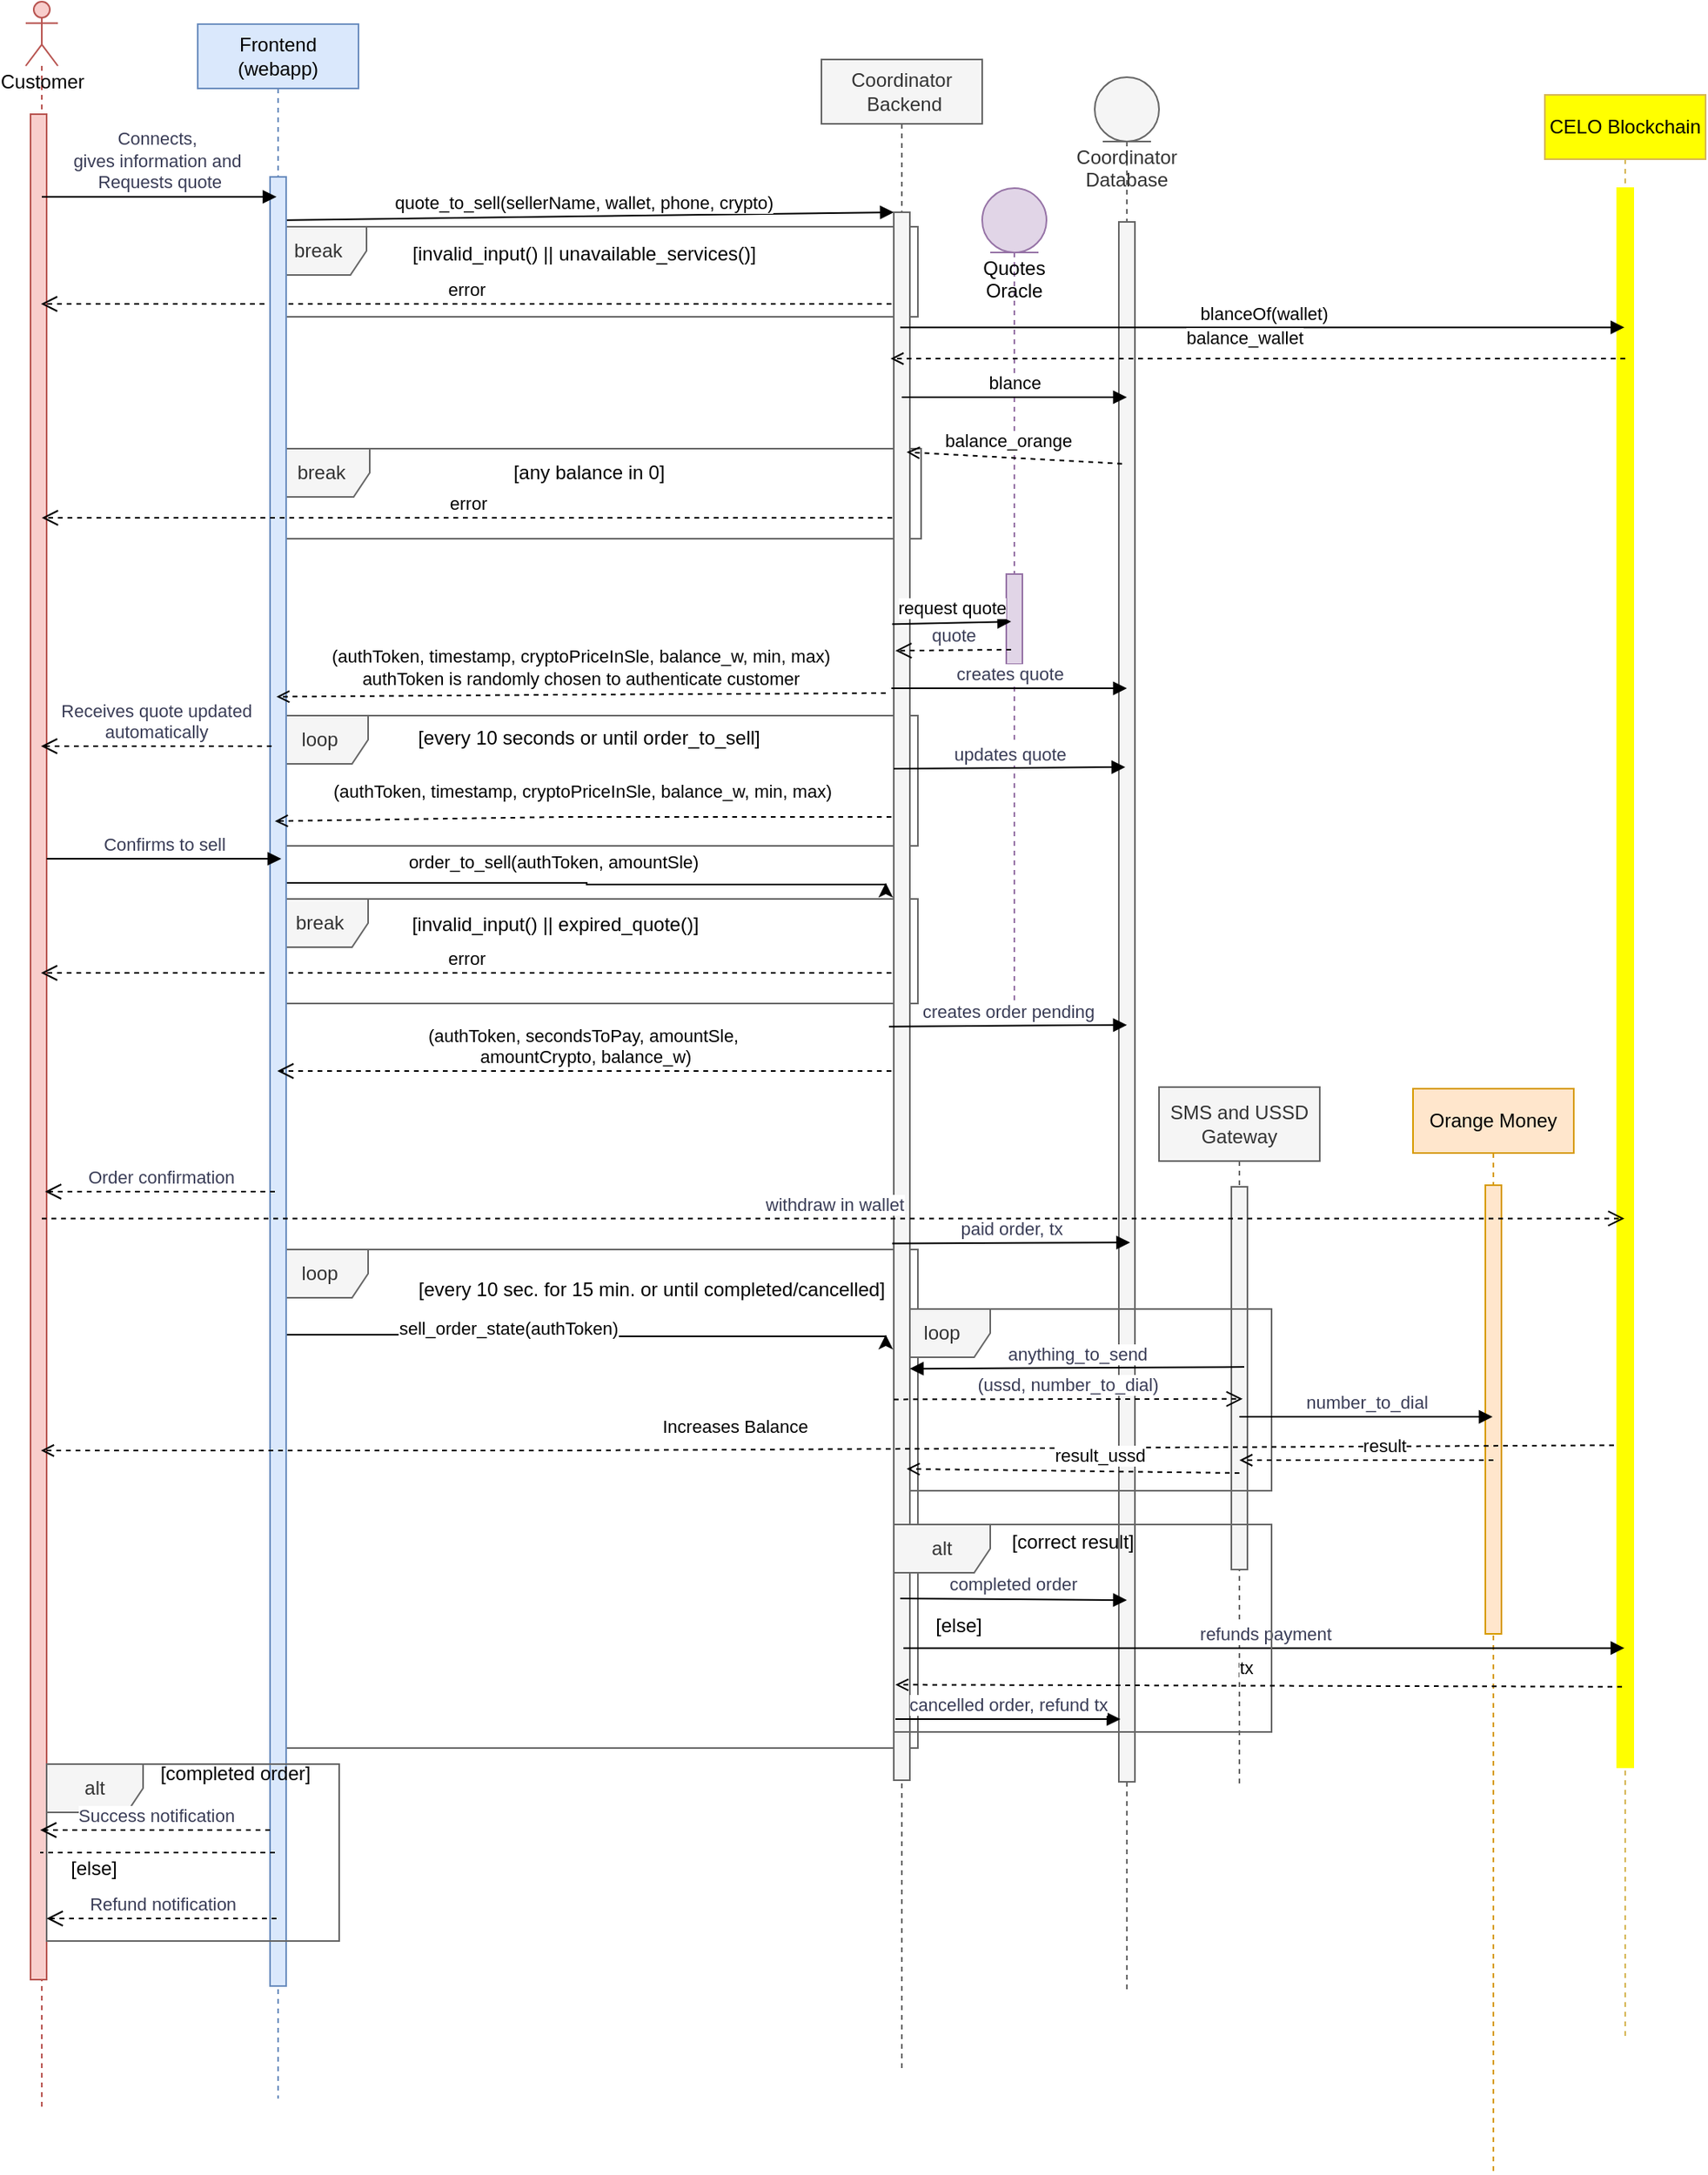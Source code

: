 <mxfile version="28.1.2" pages="2">
  <diagram id="i7KtP-Vs8fw_sYRqWalm" name="Sequence diagram">
    <mxGraphModel dx="1825" dy="481" grid="1" gridSize="10" guides="1" tooltips="1" connect="1" arrows="1" fold="1" page="1" pageScale="1" pageWidth="1019" pageHeight="1320" math="0" shadow="0">
      <root>
        <mxCell id="0" />
        <mxCell id="1" parent="0" />
        <mxCell id="Dho1GyfbxvI-o1wHC3XA-4" value="break" style="shape=umlFrame;whiteSpace=wrap;html=1;fillColor=#f5f5f5;fontColor=#333333;strokeColor=#666666;" parent="1" vertex="1">
          <mxGeometry x="49" y="322" width="403" height="56" as="geometry" />
        </mxCell>
        <mxCell id="8bThlSXCyF3LeVkJ6j3G-3" value="break" style="shape=umlFrame;whiteSpace=wrap;html=1;fillColor=#f5f5f5;fontColor=#333333;strokeColor=#666666;" parent="1" vertex="1">
          <mxGeometry x="47" y="184" width="403" height="56" as="geometry" />
        </mxCell>
        <mxCell id="xNIwFuJ07ks_hvb9G1if-1" value="loop" style="shape=umlFrame;whiteSpace=wrap;html=1;fillColor=#f5f5f5;fontColor=#333333;strokeColor=#666666;" parent="1" vertex="1">
          <mxGeometry x="48" y="488" width="402" height="81" as="geometry" />
        </mxCell>
        <mxCell id="6EDUwjQPCJesiiat3vyz-12" value="break" style="shape=umlFrame;whiteSpace=wrap;html=1;fillColor=#f5f5f5;fontColor=#333333;strokeColor=#666666;" parent="1" vertex="1">
          <mxGeometry x="48" y="602" width="402" height="65" as="geometry" />
        </mxCell>
        <mxCell id="xNIwFuJ07ks_hvb9G1if-10" value="loop" style="shape=umlFrame;whiteSpace=wrap;html=1;fillColor=#f5f5f5;fontColor=#333333;strokeColor=#666666;" parent="1" vertex="1">
          <mxGeometry x="48" y="820" width="402" height="310" as="geometry" />
        </mxCell>
        <mxCell id="XppZFFv2hi1EjOijFOD9-2" value="Customer" style="shape=umlLifeline;participant=umlActor;perimeter=lifelinePerimeter;html=1;container=1;collapsible=0;recursiveResize=0;verticalAlign=top;spacingTop=36;outlineConnect=0;size=40;fillColor=#f8cecc;strokeColor=#b85450;" parent="1" vertex="1">
          <mxGeometry x="-105" y="44" width="20" height="1310" as="geometry" />
        </mxCell>
        <mxCell id="XppZFFv2hi1EjOijFOD9-3" value="" style="html=1;points=[];perimeter=orthogonalPerimeter;fillColor=#f8cecc;strokeColor=#b85450;" parent="XppZFFv2hi1EjOijFOD9-2" vertex="1">
          <mxGeometry x="3" y="70" width="10" height="1160" as="geometry" />
        </mxCell>
        <mxCell id="XppZFFv2hi1EjOijFOD9-10" value="quote_to_sell(sellerName, wallet, phone, crypto)" style="html=1;verticalAlign=bottom;endArrow=block;entryX=0;entryY=0;rounded=0;exitX=0.3;exitY=0.024;exitDx=0;exitDy=0;exitPerimeter=0;" parent="1" source="xNIwFuJ07ks_hvb9G1if-17" target="XppZFFv2hi1EjOijFOD9-5" edge="1">
          <mxGeometry relative="1" as="geometry">
            <mxPoint x="245" y="170" as="sourcePoint" />
          </mxGeometry>
        </mxCell>
        <mxCell id="XppZFFv2hi1EjOijFOD9-13" value="Coordinator&lt;div&gt;Database&lt;/div&gt;" style="shape=umlLifeline;participant=umlEntity;perimeter=lifelinePerimeter;whiteSpace=wrap;html=1;container=1;collapsible=0;recursiveResize=0;verticalAlign=top;spacingTop=36;outlineConnect=0;fillColor=#f5f5f5;strokeColor=#666666;fontColor=#333333;" parent="1" vertex="1">
          <mxGeometry x="560" y="91" width="40" height="1190" as="geometry" />
        </mxCell>
        <mxCell id="XppZFFv2hi1EjOijFOD9-14" value="" style="html=1;points=[];perimeter=orthogonalPerimeter;fillColor=#f5f5f5;strokeColor=#666666;fontColor=#333333;" parent="XppZFFv2hi1EjOijFOD9-13" vertex="1">
          <mxGeometry x="15" y="90" width="10" height="970" as="geometry" />
        </mxCell>
        <mxCell id="XppZFFv2hi1EjOijFOD9-15" value="SMS and USSD Gateway" style="shape=umlLifeline;perimeter=lifelinePerimeter;whiteSpace=wrap;html=1;container=1;collapsible=0;recursiveResize=0;outlineConnect=0;fillColor=#f5f5f5;strokeColor=#666666;fontColor=#333333;size=46;" parent="1" vertex="1">
          <mxGeometry x="600" y="719" width="100" height="436" as="geometry" />
        </mxCell>
        <mxCell id="XppZFFv2hi1EjOijFOD9-17" value="" style="html=1;points=[];perimeter=orthogonalPerimeter;fillColor=#f5f5f5;strokeColor=#666666;fontColor=#333333;" parent="XppZFFv2hi1EjOijFOD9-15" vertex="1">
          <mxGeometry x="45" y="62" width="10" height="238" as="geometry" />
        </mxCell>
        <mxCell id="XppZFFv2hi1EjOijFOD9-4" value="Coordinator&lt;div&gt;&amp;nbsp;Backend&lt;/div&gt;" style="shape=umlLifeline;perimeter=lifelinePerimeter;whiteSpace=wrap;html=1;container=1;collapsible=0;recursiveResize=0;outlineConnect=0;fillColor=#f5f5f5;strokeColor=#666666;fontColor=#333333;" parent="1" vertex="1">
          <mxGeometry x="390" y="80" width="100" height="1249.5" as="geometry" />
        </mxCell>
        <mxCell id="Dho1GyfbxvI-o1wHC3XA-14" value="loop" style="shape=umlFrame;whiteSpace=wrap;html=1;fillColor=#f5f5f5;fontColor=#333333;strokeColor=#666666;" parent="XppZFFv2hi1EjOijFOD9-4" vertex="1">
          <mxGeometry x="45" y="777" width="235" height="113" as="geometry" />
        </mxCell>
        <mxCell id="XppZFFv2hi1EjOijFOD9-5" value="" style="html=1;points=[];perimeter=orthogonalPerimeter;fillColor=#f5f5f5;strokeColor=#666666;fontColor=#333333;" parent="XppZFFv2hi1EjOijFOD9-4" vertex="1">
          <mxGeometry x="45" y="95" width="10" height="975" as="geometry" />
        </mxCell>
        <mxCell id="Dho1GyfbxvI-o1wHC3XA-25" value="[correct result]" style="text;html=1;align=center;verticalAlign=middle;resizable=0;points=[];autosize=1;strokeColor=none;fillColor=none;" parent="XppZFFv2hi1EjOijFOD9-4" vertex="1">
          <mxGeometry x="101" y="907" width="110" height="30" as="geometry" />
        </mxCell>
        <mxCell id="Dho1GyfbxvI-o1wHC3XA-26" value="[else]" style="text;html=1;align=center;verticalAlign=middle;resizable=0;points=[];autosize=1;strokeColor=none;fillColor=none;" parent="XppZFFv2hi1EjOijFOD9-4" vertex="1">
          <mxGeometry x="55" y="958.5" width="60" height="30" as="geometry" />
        </mxCell>
        <mxCell id="6EDUwjQPCJesiiat3vyz-10" style="edgeStyle=orthogonalEdgeStyle;rounded=0;orthogonalLoop=1;jettySize=auto;html=1;curved=0;exitX=0.6;exitY=0.303;exitDx=0;exitDy=0;exitPerimeter=0;" parent="1" edge="1">
          <mxGeometry relative="1" as="geometry">
            <mxPoint x="53" y="596.185" as="sourcePoint" />
            <mxPoint x="430" y="592" as="targetPoint" />
            <Array as="points">
              <mxPoint x="53" y="592" />
              <mxPoint x="244" y="592" />
              <mxPoint x="244" y="593" />
            </Array>
          </mxGeometry>
        </mxCell>
        <mxCell id="6EDUwjQPCJesiiat3vyz-11" value="order_to_sell(authToken, amountSle)" style="edgeLabel;html=1;align=center;verticalAlign=middle;resizable=0;points=[];" parent="6EDUwjQPCJesiiat3vyz-10" connectable="0" vertex="1">
          <mxGeometry x="-0.091" relative="1" as="geometry">
            <mxPoint y="-13" as="offset" />
          </mxGeometry>
        </mxCell>
        <mxCell id="6EDUwjQPCJesiiat3vyz-16" value="error" style="html=1;verticalAlign=bottom;endArrow=open;dashed=1;endSize=8;curved=0;rounded=0;" parent="1" edge="1">
          <mxGeometry relative="1" as="geometry">
            <mxPoint x="433.5" y="648" as="sourcePoint" />
            <mxPoint x="-95.5" y="648" as="targetPoint" />
          </mxGeometry>
        </mxCell>
        <mxCell id="8bThlSXCyF3LeVkJ6j3G-1" value="[invalid_input() || expired_quote()]" style="text;html=1;align=center;verticalAlign=middle;resizable=0;points=[];autosize=1;strokeColor=none;fillColor=none;" parent="1" vertex="1">
          <mxGeometry x="109" y="603" width="230" height="30" as="geometry" />
        </mxCell>
        <mxCell id="8bThlSXCyF3LeVkJ6j3G-4" value="error" style="html=1;verticalAlign=bottom;endArrow=open;dashed=1;endSize=8;curved=0;rounded=0;endFill=0;" parent="1" edge="1">
          <mxGeometry relative="1" as="geometry">
            <mxPoint x="433.5" y="232" as="sourcePoint" />
            <mxPoint x="-95.5" y="232" as="targetPoint" />
          </mxGeometry>
        </mxCell>
        <mxCell id="8bThlSXCyF3LeVkJ6j3G-5" value="[invalid_input() || unavailable_services()]" style="text;html=1;align=center;verticalAlign=middle;resizable=0;points=[];autosize=1;strokeColor=none;fillColor=none;" parent="1" vertex="1">
          <mxGeometry x="107" y="186" width="270" height="30" as="geometry" />
        </mxCell>
        <mxCell id="xNIwFuJ07ks_hvb9G1if-2" value="[every 10 seconds or until order_to_sell]" style="text;html=1;align=center;verticalAlign=middle;resizable=0;points=[];autosize=1;strokeColor=none;fillColor=none;" parent="1" vertex="1">
          <mxGeometry x="110" y="487" width="270" height="30" as="geometry" />
        </mxCell>
        <mxCell id="xNIwFuJ07ks_hvb9G1if-9" value="[every 10 sec. for 15 min. or until completed/cancelled]" style="text;html=1;align=center;verticalAlign=middle;resizable=0;points=[];autosize=1;strokeColor=none;fillColor=none;" parent="1" vertex="1">
          <mxGeometry x="104" y="830" width="360" height="30" as="geometry" />
        </mxCell>
        <mxCell id="xNIwFuJ07ks_hvb9G1if-11" style="edgeStyle=orthogonalEdgeStyle;rounded=0;orthogonalLoop=1;jettySize=auto;html=1;curved=0;entryX=0;entryY=0;entryDx=0;entryDy=5;entryPerimeter=0;exitX=0.4;exitY=0.606;exitDx=0;exitDy=0;exitPerimeter=0;" parent="1" edge="1">
          <mxGeometry relative="1" as="geometry">
            <mxPoint x="51" y="927.37" as="sourcePoint" />
            <mxPoint x="430" y="873" as="targetPoint" />
            <Array as="points">
              <mxPoint x="51" y="873" />
              <mxPoint x="244" y="873" />
              <mxPoint x="244" y="874" />
            </Array>
          </mxGeometry>
        </mxCell>
        <mxCell id="xNIwFuJ07ks_hvb9G1if-12" value="sell_order_state(authToken)" style="edgeLabel;html=1;align=center;verticalAlign=middle;resizable=0;points=[];" parent="xNIwFuJ07ks_hvb9G1if-11" connectable="0" vertex="1">
          <mxGeometry x="-0.091" relative="1" as="geometry">
            <mxPoint y="-4" as="offset" />
          </mxGeometry>
        </mxCell>
        <mxCell id="xNIwFuJ07ks_hvb9G1if-16" value="Frontend (webapp)" style="shape=umlLifeline;perimeter=lifelinePerimeter;whiteSpace=wrap;html=1;container=1;collapsible=0;recursiveResize=0;outlineConnect=0;fillColor=#dae8fc;strokeColor=#6c8ebf;" parent="1" vertex="1">
          <mxGeometry x="2" y="58" width="100" height="1290" as="geometry" />
        </mxCell>
        <mxCell id="xNIwFuJ07ks_hvb9G1if-17" value="" style="html=1;points=[];perimeter=orthogonalPerimeter;fillColor=#dae8fc;strokeColor=#6c8ebf;" parent="xNIwFuJ07ks_hvb9G1if-16" vertex="1">
          <mxGeometry x="45" y="95" width="10" height="1125" as="geometry" />
        </mxCell>
        <mxCell id="Dho1GyfbxvI-o1wHC3XA-7" value="error" style="html=1;verticalAlign=bottom;endArrow=open;dashed=1;endSize=8;curved=0;rounded=0;endFill=0;" parent="xNIwFuJ07ks_hvb9G1if-16" edge="1">
          <mxGeometry relative="1" as="geometry">
            <mxPoint x="432" y="307" as="sourcePoint" />
            <mxPoint x="-97" y="307" as="targetPoint" />
          </mxGeometry>
        </mxCell>
        <mxCell id="xNIwFuJ07ks_hvb9G1if-18" value="Connects,&amp;nbsp;&lt;div&gt;gives information and&amp;nbsp;&lt;/div&gt;&lt;div&gt;Requests quote&lt;/div&gt;" style="html=1;verticalAlign=bottom;endArrow=block;curved=0;rounded=0;strokeColor=#000000;fontColor=#393C56;fillColor=#F2CC8F;entryX=0.4;entryY=0.011;entryDx=0;entryDy=0;entryPerimeter=0;" parent="1" source="XppZFFv2hi1EjOijFOD9-2" target="xNIwFuJ07ks_hvb9G1if-17" edge="1">
          <mxGeometry width="80" relative="1" as="geometry">
            <mxPoint x="-39" y="161" as="sourcePoint" />
            <mxPoint x="41" y="161" as="targetPoint" />
          </mxGeometry>
        </mxCell>
        <mxCell id="xNIwFuJ07ks_hvb9G1if-21" value="Receives quote updated&lt;div&gt;automatically&lt;/div&gt;" style="html=1;verticalAlign=bottom;endArrow=open;dashed=1;endSize=8;curved=0;rounded=0;strokeColor=#000000;fontColor=#393C56;fillColor=#F2CC8F;" parent="1" edge="1">
          <mxGeometry relative="1" as="geometry">
            <mxPoint x="48" y="507" as="sourcePoint" />
            <mxPoint x="-95.5" y="507" as="targetPoint" />
          </mxGeometry>
        </mxCell>
        <mxCell id="xNIwFuJ07ks_hvb9G1if-4" style="edgeStyle=none;rounded=0;orthogonalLoop=1;jettySize=auto;html=1;endArrow=open;endFill=0;dashed=1;entryX=0.4;entryY=0.169;entryDx=0;entryDy=0;entryPerimeter=0;" parent="1" edge="1">
          <mxGeometry relative="1" as="geometry">
            <Array as="points">
              <mxPoint x="229" y="475" />
            </Array>
            <mxPoint x="430" y="474" as="sourcePoint" />
            <mxPoint x="51" y="476.255" as="targetPoint" />
          </mxGeometry>
        </mxCell>
        <mxCell id="xNIwFuJ07ks_hvb9G1if-5" value="(authToken, timestamp, cryptoPriceInSle, balance_w, min, max)&lt;div&gt;authToken is randomly chosen to authenticate customer&lt;/div&gt;" style="edgeLabel;html=1;align=center;verticalAlign=middle;resizable=0;points=[];" parent="xNIwFuJ07ks_hvb9G1if-4" connectable="0" vertex="1">
          <mxGeometry x="0.2" relative="1" as="geometry">
            <mxPoint x="37" y="-17" as="offset" />
          </mxGeometry>
        </mxCell>
        <mxCell id="XppZFFv2hi1EjOijFOD9-24" style="edgeStyle=none;rounded=0;orthogonalLoop=1;jettySize=auto;html=1;endArrow=open;endFill=0;dashed=1;entryX=0.3;entryY=0.261;entryDx=0;entryDy=0;entryPerimeter=0;" parent="1" edge="1">
          <mxGeometry relative="1" as="geometry">
            <Array as="points">
              <mxPoint x="230" y="551" />
            </Array>
            <mxPoint x="433.5" y="551" as="sourcePoint" />
            <mxPoint x="50" y="553.595" as="targetPoint" />
          </mxGeometry>
        </mxCell>
        <mxCell id="6EDUwjQPCJesiiat3vyz-3" value="(authToken, timestamp, cryptoPriceInSle, balance_w, min, max)" style="edgeLabel;html=1;align=center;verticalAlign=middle;resizable=0;points=[];" parent="XppZFFv2hi1EjOijFOD9-24" vertex="1" connectable="0">
          <mxGeometry x="0.2" relative="1" as="geometry">
            <mxPoint x="37" y="-17" as="offset" />
          </mxGeometry>
        </mxCell>
        <mxCell id="xNIwFuJ07ks_hvb9G1if-22" value="Confirms to sell" style="html=1;verticalAlign=bottom;endArrow=block;curved=0;rounded=0;strokeColor=#000000;fontColor=#393C56;fillColor=#F2CC8F;entryX=0.4;entryY=0.011;entryDx=0;entryDy=0;entryPerimeter=0;" parent="1" edge="1">
          <mxGeometry width="80" relative="1" as="geometry">
            <mxPoint x="-92" y="577" as="sourcePoint" />
            <mxPoint x="54" y="577" as="targetPoint" />
          </mxGeometry>
        </mxCell>
        <mxCell id="6EDUwjQPCJesiiat3vyz-15" value="(authToken, secondsToPay, amountSle,&amp;nbsp;&lt;div&gt;amountCrypto, balance_w)&lt;/div&gt;" style="html=1;verticalAlign=bottom;endArrow=open;dashed=1;endSize=8;curved=0;rounded=0;" parent="1" edge="1">
          <mxGeometry relative="1" as="geometry">
            <mxPoint x="433.5" y="709" as="sourcePoint" />
            <mxPoint x="51.5" y="709" as="targetPoint" />
          </mxGeometry>
        </mxCell>
        <mxCell id="xNIwFuJ07ks_hvb9G1if-23" value="Order confirmation" style="html=1;verticalAlign=bottom;endArrow=open;dashed=1;endSize=8;curved=0;rounded=0;strokeColor=#000000;fontColor=#393C56;fillColor=#F2CC8F;" parent="1" edge="1">
          <mxGeometry relative="1" as="geometry">
            <mxPoint x="50" y="784" as="sourcePoint" />
            <mxPoint x="-93" y="784" as="targetPoint" />
          </mxGeometry>
        </mxCell>
        <mxCell id="xNIwFuJ07ks_hvb9G1if-25" value="[completed order]" style="text;html=1;align=center;verticalAlign=middle;resizable=0;points=[];autosize=1;strokeColor=none;fillColor=none;" parent="1" vertex="1">
          <mxGeometry x="-40" y="1131" width="130" height="30" as="geometry" />
        </mxCell>
        <mxCell id="xNIwFuJ07ks_hvb9G1if-27" value="Orange Money" style="shape=umlLifeline;perimeter=lifelinePerimeter;whiteSpace=wrap;html=1;container=1;collapsible=0;recursiveResize=0;outlineConnect=0;fillColor=#ffe6cc;strokeColor=#d79b00;" parent="1" vertex="1">
          <mxGeometry x="758" y="720" width="100" height="674" as="geometry" />
        </mxCell>
        <mxCell id="xNIwFuJ07ks_hvb9G1if-28" value="" style="html=1;points=[];perimeter=orthogonalPerimeter;fillColor=#ffe6cc;strokeColor=#d79b00;" parent="xNIwFuJ07ks_hvb9G1if-27" vertex="1">
          <mxGeometry x="45" y="60" width="10" height="279" as="geometry" />
        </mxCell>
        <mxCell id="xNIwFuJ07ks_hvb9G1if-34" value="(ussd, number_to_dial)" style="html=1;verticalAlign=bottom;endArrow=open;dashed=1;endSize=8;curved=0;rounded=0;strokeColor=light-dark(#000000,#B9624B);fontColor=#393C56;fillColor=#F2CC8F;entryX=0.7;entryY=0.718;entryDx=0;entryDy=0;entryPerimeter=0;exitX=0.6;exitY=0.88;exitDx=0;exitDy=0;exitPerimeter=0;" parent="1" edge="1">
          <mxGeometry relative="1" as="geometry">
            <mxPoint x="435" y="913.2" as="sourcePoint" />
            <mxPoint x="652" y="912.884" as="targetPoint" />
          </mxGeometry>
        </mxCell>
        <mxCell id="xNIwFuJ07ks_hvb9G1if-35" style="edgeStyle=none;rounded=0;orthogonalLoop=1;jettySize=auto;html=1;endArrow=open;endFill=0;dashed=1;exitX=0.4;exitY=0.796;exitDx=0;exitDy=0;exitPerimeter=0;" parent="1" source="xNIwFuJ07ks_hvb9G1if-39" edge="1">
          <mxGeometry relative="1" as="geometry">
            <Array as="points">
              <mxPoint x="227" y="945" />
            </Array>
            <mxPoint x="436" y="945" as="sourcePoint" />
            <mxPoint x="-95.5" y="945" as="targetPoint" />
          </mxGeometry>
        </mxCell>
        <mxCell id="xNIwFuJ07ks_hvb9G1if-36" value="Increases Balance" style="edgeLabel;html=1;align=center;verticalAlign=middle;resizable=0;points=[];" parent="xNIwFuJ07ks_hvb9G1if-35" connectable="0" vertex="1">
          <mxGeometry x="0.2" relative="1" as="geometry">
            <mxPoint x="37" y="-15" as="offset" />
          </mxGeometry>
        </mxCell>
        <mxCell id="xNIwFuJ07ks_hvb9G1if-38" value="CELO Blockchain" style="shape=umlLifeline;perimeter=lifelinePerimeter;whiteSpace=wrap;html=1;container=1;collapsible=0;recursiveResize=0;outlineConnect=0;fillColor=#FFFF00;strokeColor=#d6b656;" parent="1" vertex="1">
          <mxGeometry x="840" y="102" width="100" height="1210" as="geometry" />
        </mxCell>
        <mxCell id="xNIwFuJ07ks_hvb9G1if-39" value="" style="html=1;points=[];perimeter=orthogonalPerimeter;fillColor=#FFFF00;strokeColor=#FFFF00;" parent="xNIwFuJ07ks_hvb9G1if-38" vertex="1">
          <mxGeometry x="45" y="58" width="10" height="982" as="geometry" />
        </mxCell>
        <mxCell id="xNIwFuJ07ks_hvb9G1if-43" style="edgeStyle=none;rounded=0;orthogonalLoop=1;jettySize=auto;html=1;endArrow=open;endFill=0;dashed=1;exitX=0.5;exitY=0.407;exitDx=0;exitDy=0;exitPerimeter=0;" parent="1" edge="1">
          <mxGeometry relative="1" as="geometry">
            <Array as="points" />
            <mxPoint x="808" y="950.942" as="sourcePoint" />
            <mxPoint x="650" y="951" as="targetPoint" />
          </mxGeometry>
        </mxCell>
        <mxCell id="xNIwFuJ07ks_hvb9G1if-44" value="result" style="edgeLabel;html=1;align=center;verticalAlign=middle;resizable=0;points=[];" parent="xNIwFuJ07ks_hvb9G1if-43" connectable="0" vertex="1">
          <mxGeometry x="0.2" relative="1" as="geometry">
            <mxPoint x="27" y="-9" as="offset" />
          </mxGeometry>
        </mxCell>
        <mxCell id="xNIwFuJ07ks_hvb9G1if-45" style="edgeStyle=none;rounded=0;orthogonalLoop=1;jettySize=auto;html=1;endArrow=none;endFill=0;dashed=1;startFill=0;" parent="1" edge="1">
          <mxGeometry relative="1" as="geometry">
            <Array as="points">
              <mxPoint x="40" y="1195" />
              <mxPoint x="20" y="1195" />
            </Array>
            <mxPoint x="50" y="1195" as="sourcePoint" />
            <mxPoint x="-96" y="1195" as="targetPoint" />
          </mxGeometry>
        </mxCell>
        <mxCell id="xNIwFuJ07ks_hvb9G1if-47" value="[else]" style="text;html=1;align=center;verticalAlign=middle;resizable=0;points=[];autosize=1;strokeColor=none;fillColor=none;" parent="1" vertex="1">
          <mxGeometry x="-93" y="1190" width="60" height="30" as="geometry" />
        </mxCell>
        <mxCell id="xNIwFuJ07ks_hvb9G1if-51" value="Quotes Oracle" style="shape=umlLifeline;participant=umlEntity;perimeter=lifelinePerimeter;whiteSpace=wrap;html=1;container=1;collapsible=0;recursiveResize=0;verticalAlign=top;spacingTop=36;outlineConnect=0;fillColor=#e1d5e7;strokeColor=#9673a6;" parent="1" vertex="1">
          <mxGeometry x="490" y="160" width="40" height="520" as="geometry" />
        </mxCell>
        <mxCell id="xNIwFuJ07ks_hvb9G1if-52" value="" style="html=1;points=[];perimeter=orthogonalPerimeter;fillColor=#e1d5e7;strokeColor=#9673a6;" parent="xNIwFuJ07ks_hvb9G1if-51" vertex="1">
          <mxGeometry x="15" y="240" width="10" height="56" as="geometry" />
        </mxCell>
        <mxCell id="xNIwFuJ07ks_hvb9G1if-53" value="request quote" style="html=1;verticalAlign=bottom;endArrow=block;entryX=0.3;entryY=0.038;rounded=0;exitX=0.5;exitY=0.095;exitDx=0;exitDy=0;exitPerimeter=0;entryDx=0;entryDy=0;entryPerimeter=0;" parent="1" edge="1">
          <mxGeometry relative="1" as="geometry">
            <mxPoint x="434" y="431.125" as="sourcePoint" />
            <mxPoint x="508" y="429.52" as="targetPoint" />
          </mxGeometry>
        </mxCell>
        <mxCell id="xNIwFuJ07ks_hvb9G1if-56" value="quote" style="html=1;verticalAlign=bottom;endArrow=open;dashed=1;endSize=8;curved=0;rounded=0;strokeColor=#000000;fontColor=#393C56;fillColor=#F2CC8F;exitX=0.3;exitY=0.5;exitDx=0;exitDy=0;exitPerimeter=0;entryX=0.7;entryY=0.115;entryDx=0;entryDy=0;entryPerimeter=0;" parent="1" edge="1">
          <mxGeometry relative="1" as="geometry">
            <mxPoint x="508" y="447" as="sourcePoint" />
            <mxPoint x="436" y="447.625" as="targetPoint" />
          </mxGeometry>
        </mxCell>
        <mxCell id="xNIwFuJ07ks_hvb9G1if-58" value="creates quote" style="html=1;verticalAlign=bottom;endArrow=block;curved=0;rounded=0;strokeColor=#000000;fontColor=#393C56;fillColor=#F2CC8F;entryX=0.5;entryY=0.362;entryDx=0;entryDy=0;entryPerimeter=0;" parent="1" edge="1">
          <mxGeometry width="80" relative="1" as="geometry">
            <mxPoint x="433.5" y="471.06" as="sourcePoint" />
            <mxPoint x="580" y="471.06" as="targetPoint" />
          </mxGeometry>
        </mxCell>
        <mxCell id="xNIwFuJ07ks_hvb9G1if-59" value="updates quote" style="html=1;verticalAlign=bottom;endArrow=block;curved=0;rounded=0;strokeColor=#000000;fontColor=#393C56;fillColor=#F2CC8F;exitX=0.6;exitY=0.24;exitDx=0;exitDy=0;exitPerimeter=0;entryX=0.4;entryY=0.2;entryDx=0;entryDy=0;entryPerimeter=0;" parent="1" edge="1">
          <mxGeometry width="80" relative="1" as="geometry">
            <mxPoint x="435" y="521" as="sourcePoint" />
            <mxPoint x="579" y="520" as="targetPoint" />
          </mxGeometry>
        </mxCell>
        <mxCell id="xNIwFuJ07ks_hvb9G1if-60" value="creates order pending" style="html=1;verticalAlign=bottom;endArrow=block;curved=0;rounded=0;strokeColor=#000000;fontColor=#393C56;fillColor=#F2CC8F;exitX=0.3;exitY=0.285;exitDx=0;exitDy=0;exitPerimeter=0;entryX=0.5;entryY=0.276;entryDx=0;entryDy=0;entryPerimeter=0;" parent="1" edge="1">
          <mxGeometry width="80" relative="1" as="geometry">
            <mxPoint x="432" y="681.375" as="sourcePoint" />
            <mxPoint x="580" y="680.36" as="targetPoint" />
          </mxGeometry>
        </mxCell>
        <mxCell id="xNIwFuJ07ks_hvb9G1if-61" value="paid order, tx" style="html=1;verticalAlign=bottom;endArrow=block;curved=0;rounded=0;strokeColor=#000000;fontColor=#393C56;fillColor=#F2CC8F;exitX=0.4;exitY=0.774;exitDx=0;exitDy=0;exitPerimeter=0;entryX=0.6;entryY=0.774;entryDx=0;entryDy=0;entryPerimeter=0;" parent="1" edge="1">
          <mxGeometry width="80" relative="1" as="geometry">
            <mxPoint x="434" y="816.25" as="sourcePoint" />
            <mxPoint x="582" y="815.64" as="targetPoint" />
          </mxGeometry>
        </mxCell>
        <mxCell id="xNIwFuJ07ks_hvb9G1if-62" value="completed order" style="html=1;verticalAlign=bottom;endArrow=block;curved=0;rounded=0;strokeColor=#000000;fontColor=#393C56;fillColor=#F2CC8F;exitX=0.4;exitY=0.774;exitDx=0;exitDy=0;exitPerimeter=0;" parent="1" edge="1">
          <mxGeometry width="80" relative="1" as="geometry">
            <mxPoint x="439" y="1037" as="sourcePoint" />
            <mxPoint x="580" y="1038" as="targetPoint" />
          </mxGeometry>
        </mxCell>
        <mxCell id="xNIwFuJ07ks_hvb9G1if-63" value="cancelled order, refund tx" style="html=1;verticalAlign=bottom;endArrow=block;curved=0;rounded=0;strokeColor=#000000;fontColor=#393C56;fillColor=#F2CC8F;" parent="1" edge="1">
          <mxGeometry width="80" relative="1" as="geometry">
            <mxPoint x="436" y="1112" as="sourcePoint" />
            <mxPoint x="576" y="1112" as="targetPoint" />
          </mxGeometry>
        </mxCell>
        <mxCell id="CDOxKmuVPipObSlhtgbF-1" value="blanceOf(wallet)" style="html=1;verticalAlign=bottom;endArrow=block;rounded=0;exitX=0.5;exitY=0.095;exitDx=0;exitDy=0;exitPerimeter=0;" parent="1" edge="1">
          <mxGeometry relative="1" as="geometry">
            <mxPoint x="439" y="246.605" as="sourcePoint" />
            <mxPoint x="889.5" y="246.605" as="targetPoint" />
          </mxGeometry>
        </mxCell>
        <mxCell id="CDOxKmuVPipObSlhtgbF-2" style="edgeStyle=none;rounded=0;orthogonalLoop=1;jettySize=auto;html=1;endArrow=open;endFill=0;dashed=1;" parent="1" edge="1">
          <mxGeometry relative="1" as="geometry">
            <Array as="points">
              <mxPoint x="513" y="266" />
            </Array>
            <mxPoint x="890" y="266" as="sourcePoint" />
            <mxPoint x="433" y="266" as="targetPoint" />
          </mxGeometry>
        </mxCell>
        <mxCell id="CDOxKmuVPipObSlhtgbF-3" value="balance_wallet" style="edgeLabel;html=1;align=center;verticalAlign=middle;resizable=0;points=[];" parent="CDOxKmuVPipObSlhtgbF-2" connectable="0" vertex="1">
          <mxGeometry x="0.2" relative="1" as="geometry">
            <mxPoint x="37" y="-13" as="offset" />
          </mxGeometry>
        </mxCell>
        <mxCell id="Dho1GyfbxvI-o1wHC3XA-1" value="blance" style="html=1;verticalAlign=bottom;endArrow=block;rounded=0;exitX=0.5;exitY=0.095;exitDx=0;exitDy=0;exitPerimeter=0;" parent="1" edge="1">
          <mxGeometry relative="1" as="geometry">
            <mxPoint x="440" y="290" as="sourcePoint" />
            <mxPoint x="580" y="290" as="targetPoint" />
          </mxGeometry>
        </mxCell>
        <mxCell id="Dho1GyfbxvI-o1wHC3XA-2" style="edgeStyle=none;rounded=0;orthogonalLoop=1;jettySize=auto;html=1;endArrow=open;endFill=0;dashed=1;entryX=0.8;entryY=0.153;entryDx=0;entryDy=0;entryPerimeter=0;exitX=0.2;exitY=0.155;exitDx=0;exitDy=0;exitPerimeter=0;" parent="1" source="XppZFFv2hi1EjOijFOD9-14" target="XppZFFv2hi1EjOijFOD9-5" edge="1">
          <mxGeometry relative="1" as="geometry">
            <Array as="points" />
            <mxPoint x="670" y="350" as="sourcePoint" />
            <mxPoint x="560" y="315" as="targetPoint" />
          </mxGeometry>
        </mxCell>
        <mxCell id="Dho1GyfbxvI-o1wHC3XA-3" value="balance_orange" style="edgeLabel;html=1;align=center;verticalAlign=middle;resizable=0;points=[];" parent="Dho1GyfbxvI-o1wHC3XA-2" connectable="0" vertex="1">
          <mxGeometry x="0.2" relative="1" as="geometry">
            <mxPoint x="9" y="-10" as="offset" />
          </mxGeometry>
        </mxCell>
        <mxCell id="Dho1GyfbxvI-o1wHC3XA-5" value="[any balance in 0]" style="text;html=1;align=center;verticalAlign=middle;resizable=0;points=[];autosize=1;strokeColor=none;fillColor=none;" parent="1" vertex="1">
          <mxGeometry x="180" y="322" width="130" height="30" as="geometry" />
        </mxCell>
        <mxCell id="Dho1GyfbxvI-o1wHC3XA-8" value="withdraw in wallet" style="html=1;verticalAlign=bottom;endArrow=open;dashed=1;endSize=8;curved=0;rounded=0;strokeColor=light-dark(#000000,#B9624B);fontColor=#393C56;fillColor=#F2CC8F;exitX=0.7;exitY=0.863;exitDx=0;exitDy=0;exitPerimeter=0;" parent="1" edge="1">
          <mxGeometry relative="1" as="geometry">
            <mxPoint x="-95" y="800.715" as="sourcePoint" />
            <mxPoint x="889.5" y="800.715" as="targetPoint" />
          </mxGeometry>
        </mxCell>
        <mxCell id="xNIwFuJ07ks_hvb9G1if-24" value="alt" style="shape=umlFrame;whiteSpace=wrap;html=1;fillColor=#f5f5f5;fontColor=#333333;strokeColor=#666666;" parent="1" vertex="1">
          <mxGeometry x="-92" y="1140" width="182" height="110" as="geometry" />
        </mxCell>
        <mxCell id="Dho1GyfbxvI-o1wHC3XA-16" value="anything_to_send" style="html=1;verticalAlign=bottom;endArrow=block;curved=0;rounded=0;strokeColor=#000000;fontColor=#393C56;fillColor=#F2CC8F;exitX=0.8;exitY=0.601;exitDx=0;exitDy=0;exitPerimeter=0;entryX=1;entryY=0.746;entryDx=0;entryDy=0;entryPerimeter=0;" parent="1" edge="1">
          <mxGeometry width="80" relative="1" as="geometry">
            <mxPoint x="653" y="893.038" as="sourcePoint" />
            <mxPoint x="445" y="894.13" as="targetPoint" />
          </mxGeometry>
        </mxCell>
        <mxCell id="Dho1GyfbxvI-o1wHC3XA-18" style="edgeStyle=none;rounded=0;orthogonalLoop=1;jettySize=auto;html=1;endArrow=open;endFill=0;dashed=1;entryX=0.8;entryY=0.806;entryDx=0;entryDy=0;entryPerimeter=0;" parent="1" edge="1">
          <mxGeometry relative="1" as="geometry">
            <Array as="points" />
            <mxPoint x="650" y="959" as="sourcePoint" />
            <mxPoint x="443" y="956.43" as="targetPoint" />
          </mxGeometry>
        </mxCell>
        <mxCell id="Dho1GyfbxvI-o1wHC3XA-19" value="result_ussd" style="edgeLabel;html=1;align=center;verticalAlign=middle;resizable=0;points=[];" parent="Dho1GyfbxvI-o1wHC3XA-18" connectable="0" vertex="1">
          <mxGeometry x="0.2" relative="1" as="geometry">
            <mxPoint x="37" y="-10" as="offset" />
          </mxGeometry>
        </mxCell>
        <mxCell id="Dho1GyfbxvI-o1wHC3XA-27" value="refunds payment" style="html=1;verticalAlign=bottom;endArrow=block;curved=0;rounded=0;strokeColor=#000000;fontColor=#393C56;fillColor=#F2CC8F;exitX=0.6;exitY=0.899;exitDx=0;exitDy=0;exitPerimeter=0;" parent="1" edge="1">
          <mxGeometry width="80" relative="1" as="geometry">
            <mxPoint x="441" y="1067.845" as="sourcePoint" />
            <mxPoint x="889.5" y="1067.845" as="targetPoint" />
          </mxGeometry>
        </mxCell>
        <mxCell id="Dho1GyfbxvI-o1wHC3XA-21" value="alt" style="shape=umlFrame;whiteSpace=wrap;html=1;fillColor=#f5f5f5;fontColor=#333333;strokeColor=#666666;" parent="1" vertex="1">
          <mxGeometry x="435" y="991" width="235" height="129" as="geometry" />
        </mxCell>
        <mxCell id="Dho1GyfbxvI-o1wHC3XA-28" style="edgeStyle=none;rounded=0;orthogonalLoop=1;jettySize=auto;html=1;endArrow=open;endFill=0;dashed=1;entryX=0.1;entryY=0.917;entryDx=0;entryDy=0;entryPerimeter=0;exitX=0.3;exitY=0.958;exitDx=0;exitDy=0;exitPerimeter=0;" parent="1" edge="1">
          <mxGeometry relative="1" as="geometry">
            <Array as="points" />
            <mxPoint x="888" y="1091.876" as="sourcePoint" />
            <mxPoint x="436" y="1090.635" as="targetPoint" />
          </mxGeometry>
        </mxCell>
        <mxCell id="Dho1GyfbxvI-o1wHC3XA-29" value="tx" style="edgeLabel;html=1;align=center;verticalAlign=middle;resizable=0;points=[];" parent="Dho1GyfbxvI-o1wHC3XA-28" connectable="0" vertex="1">
          <mxGeometry x="0.2" relative="1" as="geometry">
            <mxPoint x="37" y="-11" as="offset" />
          </mxGeometry>
        </mxCell>
        <mxCell id="Dho1GyfbxvI-o1wHC3XA-17" value="number_to_dial" style="html=1;verticalAlign=bottom;endArrow=block;curved=0;rounded=0;strokeColor=#000000;fontColor=#393C56;fillColor=#F2CC8F;exitX=0.5;exitY=0.748;exitDx=0;exitDy=0;exitPerimeter=0;" parent="1" edge="1">
          <mxGeometry width="80" relative="1" as="geometry">
            <mxPoint x="650" y="924.024" as="sourcePoint" />
            <mxPoint x="807.5" y="924.024" as="targetPoint" />
          </mxGeometry>
        </mxCell>
        <mxCell id="Dho1GyfbxvI-o1wHC3XA-30" value="Success notification" style="html=1;verticalAlign=bottom;endArrow=open;dashed=1;endSize=8;curved=0;rounded=0;strokeColor=#000000;fontColor=#393C56;fillColor=#F2CC8F;" parent="1" edge="1">
          <mxGeometry relative="1" as="geometry">
            <mxPoint x="47" y="1181" as="sourcePoint" />
            <mxPoint x="-96" y="1181" as="targetPoint" />
          </mxGeometry>
        </mxCell>
        <mxCell id="Dho1GyfbxvI-o1wHC3XA-31" value="Refund notification" style="html=1;verticalAlign=bottom;endArrow=open;dashed=1;endSize=8;curved=0;rounded=0;strokeColor=#000000;fontColor=#393C56;fillColor=#F2CC8F;" parent="1" edge="1">
          <mxGeometry relative="1" as="geometry">
            <mxPoint x="51" y="1236" as="sourcePoint" />
            <mxPoint x="-92" y="1236" as="targetPoint" />
          </mxGeometry>
        </mxCell>
      </root>
    </mxGraphModel>
  </diagram>
  <diagram id="hbYBUEr95w08JzggDiKY" name="With loop">
    <mxGraphModel grid="1" page="1" gridSize="10" guides="1" tooltips="1" connect="1" arrows="1" fold="1" pageScale="1" pageWidth="1019" pageHeight="1320" math="0" shadow="0">
      <root>
        <mxCell id="jC507fco_XKDHWjVbaC3-0" />
        <mxCell id="jC507fco_XKDHWjVbaC3-1" parent="jC507fco_XKDHWjVbaC3-0" />
        <mxCell id="jC507fco_XKDHWjVbaC3-2" value="sd example with a loop" style="shape=umlFrame;whiteSpace=wrap;html=1;width=150;height=30;boundedLbl=1;verticalAlign=middle;align=left;spacingLeft=5;fillColor=#f5f5f5;fontColor=#333333;strokeColor=#666666;" vertex="1" parent="jC507fco_XKDHWjVbaC3-1">
          <mxGeometry x="20" y="30" width="740" height="490" as="geometry" />
        </mxCell>
        <mxCell id="jC507fco_XKDHWjVbaC3-3" value=":Object" style="shape=umlLifeline;perimeter=lifelinePerimeter;whiteSpace=wrap;html=1;container=1;collapsible=0;recursiveResize=0;outlineConnect=0;fillColor=#dae8fc;strokeColor=#6c8ebf;" vertex="1" parent="jC507fco_XKDHWjVbaC3-1">
          <mxGeometry x="320" y="80" width="100" height="400" as="geometry" />
        </mxCell>
        <mxCell id="jC507fco_XKDHWjVbaC3-4" value="" style="html=1;points=[];perimeter=orthogonalPerimeter;" vertex="1" parent="jC507fco_XKDHWjVbaC3-3">
          <mxGeometry x="45" y="80" width="10" height="240" as="geometry" />
        </mxCell>
        <mxCell id="jC507fco_XKDHWjVbaC3-5" value="" style="html=1;points=[];perimeter=orthogonalPerimeter;" vertex="1" parent="jC507fco_XKDHWjVbaC3-3">
          <mxGeometry x="50" y="120" width="10" height="55" as="geometry" />
        </mxCell>
        <mxCell id="jC507fco_XKDHWjVbaC3-6" value="self call" style="edgeStyle=orthogonalEdgeStyle;html=1;align=left;spacingLeft=2;endArrow=block;rounded=0;entryX=1;entryY=0;" edge="1" parent="jC507fco_XKDHWjVbaC3-3" target="jC507fco_XKDHWjVbaC3-5">
          <mxGeometry relative="1" as="geometry">
            <mxPoint x="55" y="105" as="sourcePoint" />
            <Array as="points">
              <mxPoint x="85" y="105" />
            </Array>
          </mxGeometry>
        </mxCell>
        <mxCell id="jC507fco_XKDHWjVbaC3-7" value="" style="shape=umlLifeline;participant=umlActor;perimeter=lifelinePerimeter;whiteSpace=wrap;html=1;container=1;collapsible=0;recursiveResize=0;verticalAlign=top;spacingTop=36;outlineConnect=0;fillColor=#f8cecc;strokeColor=#b85450;" vertex="1" parent="jC507fco_XKDHWjVbaC3-1">
          <mxGeometry x="95" y="80" width="20" height="410" as="geometry" />
        </mxCell>
        <mxCell id="jC507fco_XKDHWjVbaC3-8" value="" style="html=1;points=[];perimeter=orthogonalPerimeter;" vertex="1" parent="jC507fco_XKDHWjVbaC3-7">
          <mxGeometry x="5" y="70" width="10" height="300" as="geometry" />
        </mxCell>
        <mxCell id="jC507fco_XKDHWjVbaC3-9" value="dispatch" style="html=1;verticalAlign=bottom;startArrow=oval;endArrow=block;startSize=8;rounded=0;" edge="1" parent="jC507fco_XKDHWjVbaC3-7" target="jC507fco_XKDHWjVbaC3-8">
          <mxGeometry relative="1" as="geometry">
            <mxPoint x="-55" y="70" as="sourcePoint" />
          </mxGeometry>
        </mxCell>
        <mxCell id="jC507fco_XKDHWjVbaC3-10" value="dispatch" style="html=1;verticalAlign=bottom;endArrow=block;entryX=0;entryY=0;rounded=0;" edge="1" parent="jC507fco_XKDHWjVbaC3-1" source="jC507fco_XKDHWjVbaC3-8" target="jC507fco_XKDHWjVbaC3-4">
          <mxGeometry relative="1" as="geometry">
            <mxPoint x="200" y="160" as="sourcePoint" />
          </mxGeometry>
        </mxCell>
        <mxCell id="jC507fco_XKDHWjVbaC3-11" value="[items=true]" style="edgeLabel;html=1;align=center;verticalAlign=middle;resizable=0;points=[];" vertex="1" connectable="0" parent="jC507fco_XKDHWjVbaC3-10">
          <mxGeometry x="-0.859" y="2" relative="1" as="geometry">
            <mxPoint x="22" y="-8" as="offset" />
          </mxGeometry>
        </mxCell>
        <mxCell id="jC507fco_XKDHWjVbaC3-12" value="return" style="html=1;verticalAlign=bottom;endArrow=open;dashed=1;endSize=8;exitX=0;exitY=0.95;rounded=0;" edge="1" parent="jC507fco_XKDHWjVbaC3-1" source="jC507fco_XKDHWjVbaC3-4" target="jC507fco_XKDHWjVbaC3-8">
          <mxGeometry relative="1" as="geometry">
            <mxPoint x="200" y="236" as="targetPoint" />
          </mxGeometry>
        </mxCell>
        <mxCell id="jC507fco_XKDHWjVbaC3-13" value=":Object" style="shape=umlLifeline;perimeter=lifelinePerimeter;whiteSpace=wrap;html=1;container=1;collapsible=0;recursiveResize=0;outlineConnect=0;fillColor=#d5e8d4;strokeColor=#82b366;" vertex="1" parent="jC507fco_XKDHWjVbaC3-1">
          <mxGeometry x="490" y="80" width="100" height="400" as="geometry" />
        </mxCell>
        <mxCell id="jC507fco_XKDHWjVbaC3-14" value="" style="html=1;points=[];perimeter=orthogonalPerimeter;" vertex="1" parent="jC507fco_XKDHWjVbaC3-13">
          <mxGeometry x="44" y="200" width="10" height="80" as="geometry" />
        </mxCell>
        <mxCell id="jC507fco_XKDHWjVbaC3-15" value="dispatch" style="html=1;verticalAlign=bottom;endArrow=block;entryX=0;entryY=0;rounded=0;" edge="1" parent="jC507fco_XKDHWjVbaC3-1" source="jC507fco_XKDHWjVbaC3-4" target="jC507fco_XKDHWjVbaC3-14">
          <mxGeometry relative="1" as="geometry">
            <mxPoint x="374" y="280" as="sourcePoint" />
          </mxGeometry>
        </mxCell>
        <mxCell id="jC507fco_XKDHWjVbaC3-16" value="return" style="html=1;verticalAlign=bottom;endArrow=open;dashed=1;endSize=8;exitX=0;exitY=0.95;rounded=0;" edge="1" parent="jC507fco_XKDHWjVbaC3-1" source="jC507fco_XKDHWjVbaC3-14" target="jC507fco_XKDHWjVbaC3-4">
          <mxGeometry relative="1" as="geometry">
            <mxPoint x="680" y="430" as="targetPoint" />
          </mxGeometry>
        </mxCell>
        <mxCell id="jC507fco_XKDHWjVbaC3-17" value="" style="group" vertex="1" connectable="0" parent="jC507fco_XKDHWjVbaC3-1">
          <mxGeometry x="278" y="170" width="334" height="190" as="geometry" />
        </mxCell>
        <mxCell id="jC507fco_XKDHWjVbaC3-18" value="loop" style="shape=umlFrame;whiteSpace=wrap;html=1;fillColor=#ffe6cc;strokeColor=#d79b00;" vertex="1" parent="jC507fco_XKDHWjVbaC3-17">
          <mxGeometry width="334" height="190" as="geometry" />
        </mxCell>
        <mxCell id="jC507fco_XKDHWjVbaC3-19" value="&lt;span style=&quot;font-size: 11px; background-color: rgb(255, 255, 255);&quot;&gt;[items=true]&lt;/span&gt;" style="text;html=1;align=center;verticalAlign=middle;resizable=0;points=[];autosize=1;strokeColor=none;fillColor=none;" vertex="1" parent="jC507fco_XKDHWjVbaC3-17">
          <mxGeometry y="32" width="70" height="20" as="geometry" />
        </mxCell>
        <mxCell id="jC507fco_XKDHWjVbaC3-20" style="rounded=0;orthogonalLoop=1;jettySize=auto;html=1;endArrow=none;endFill=0;dashed=1;fillColor=#ffe6cc;strokeColor=#d79b00;" edge="1" parent="jC507fco_XKDHWjVbaC3-1" source="jC507fco_XKDHWjVbaC3-21" target="jC507fco_XKDHWjVbaC3-18">
          <mxGeometry relative="1" as="geometry" />
        </mxCell>
        <mxCell id="jC507fco_XKDHWjVbaC3-21" value="Only on valid items" style="shape=note2;boundedLbl=1;whiteSpace=wrap;html=1;size=25;verticalAlign=top;align=center;fillColor=#ffe6cc;strokeColor=#d79b00;" vertex="1" parent="jC507fco_XKDHWjVbaC3-1">
          <mxGeometry x="630" y="200" width="120" height="60" as="geometry" />
        </mxCell>
      </root>
    </mxGraphModel>
  </diagram>
</mxfile>
